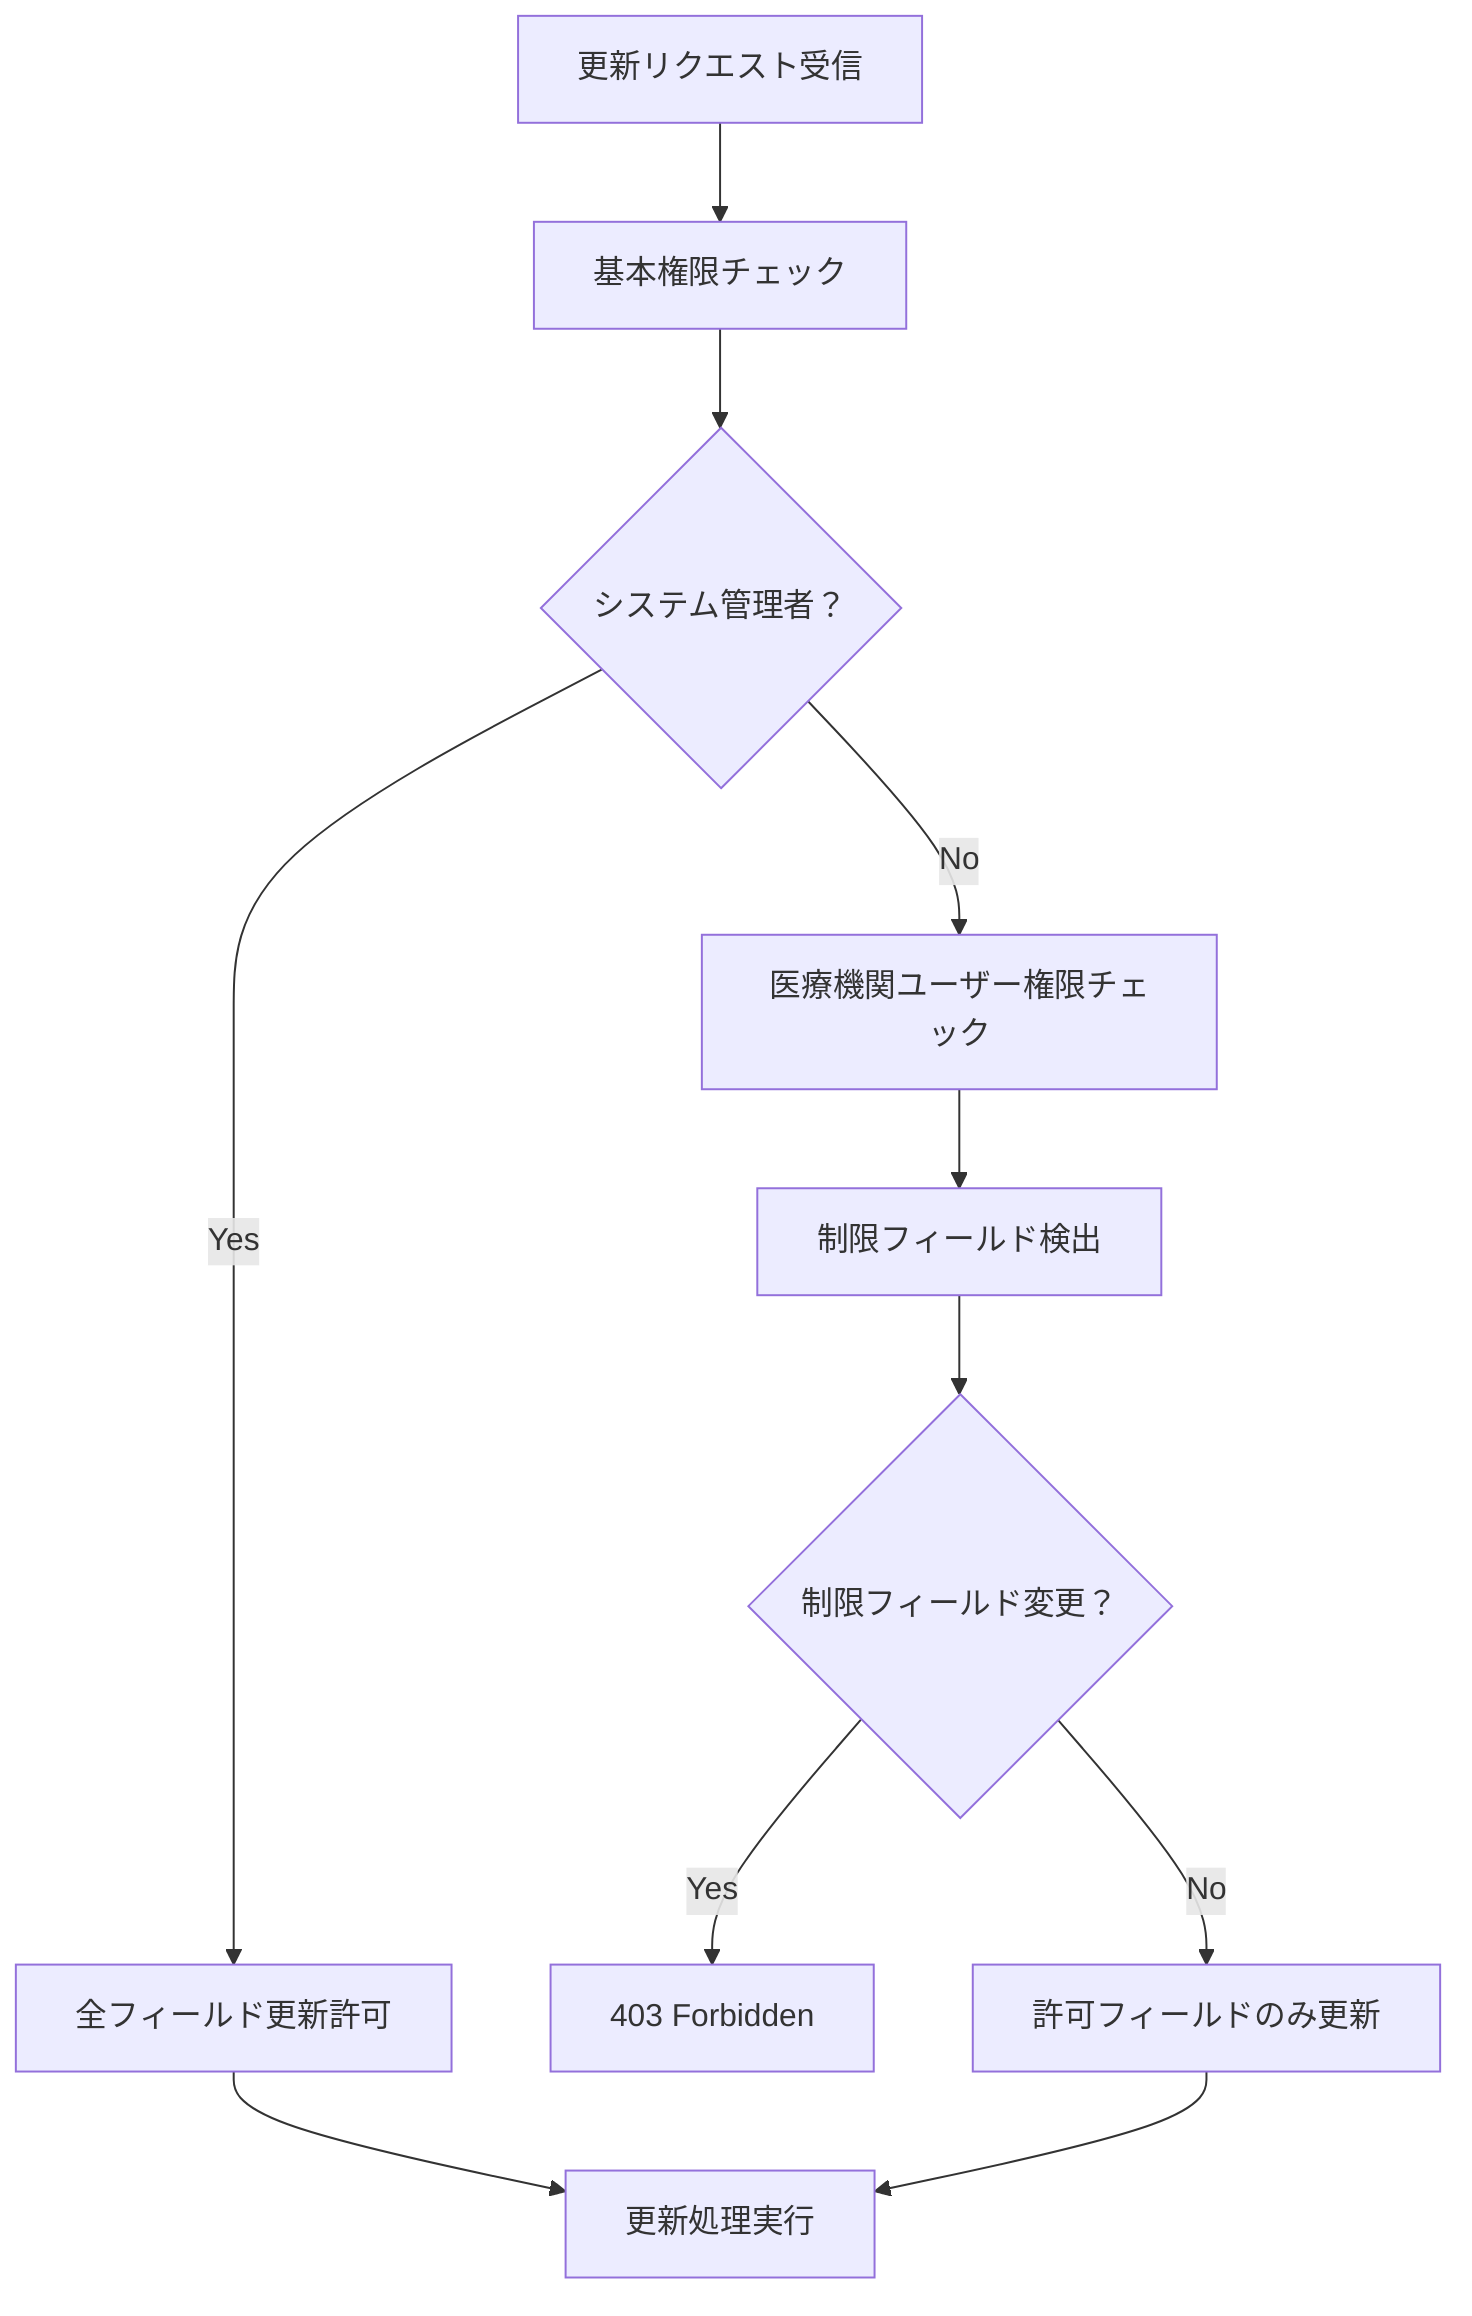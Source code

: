 graph TD
    A[更新リクエスト受信] --> B[基本権限チェック]
    B --> C{システム管理者？}
    C -->|Yes| D[全フィールド更新許可]
    C -->|No| E[医療機関ユーザー権限チェック]
    E --> F[制限フィールド検出]
    F --> G{制限フィールド変更？}
    G -->|Yes| H[403 Forbidden]
    G -->|No| I[許可フィールドのみ更新]
    D --> J[更新処理実行]
    I --> J